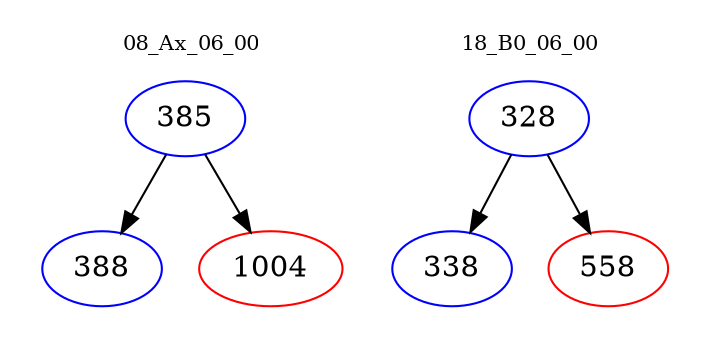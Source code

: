 digraph{
subgraph cluster_0 {
color = white
label = "08_Ax_06_00";
fontsize=10;
T0_385 [label="385", color="blue"]
T0_385 -> T0_388 [color="black"]
T0_388 [label="388", color="blue"]
T0_385 -> T0_1004 [color="black"]
T0_1004 [label="1004", color="red"]
}
subgraph cluster_1 {
color = white
label = "18_B0_06_00";
fontsize=10;
T1_328 [label="328", color="blue"]
T1_328 -> T1_338 [color="black"]
T1_338 [label="338", color="blue"]
T1_328 -> T1_558 [color="black"]
T1_558 [label="558", color="red"]
}
}
